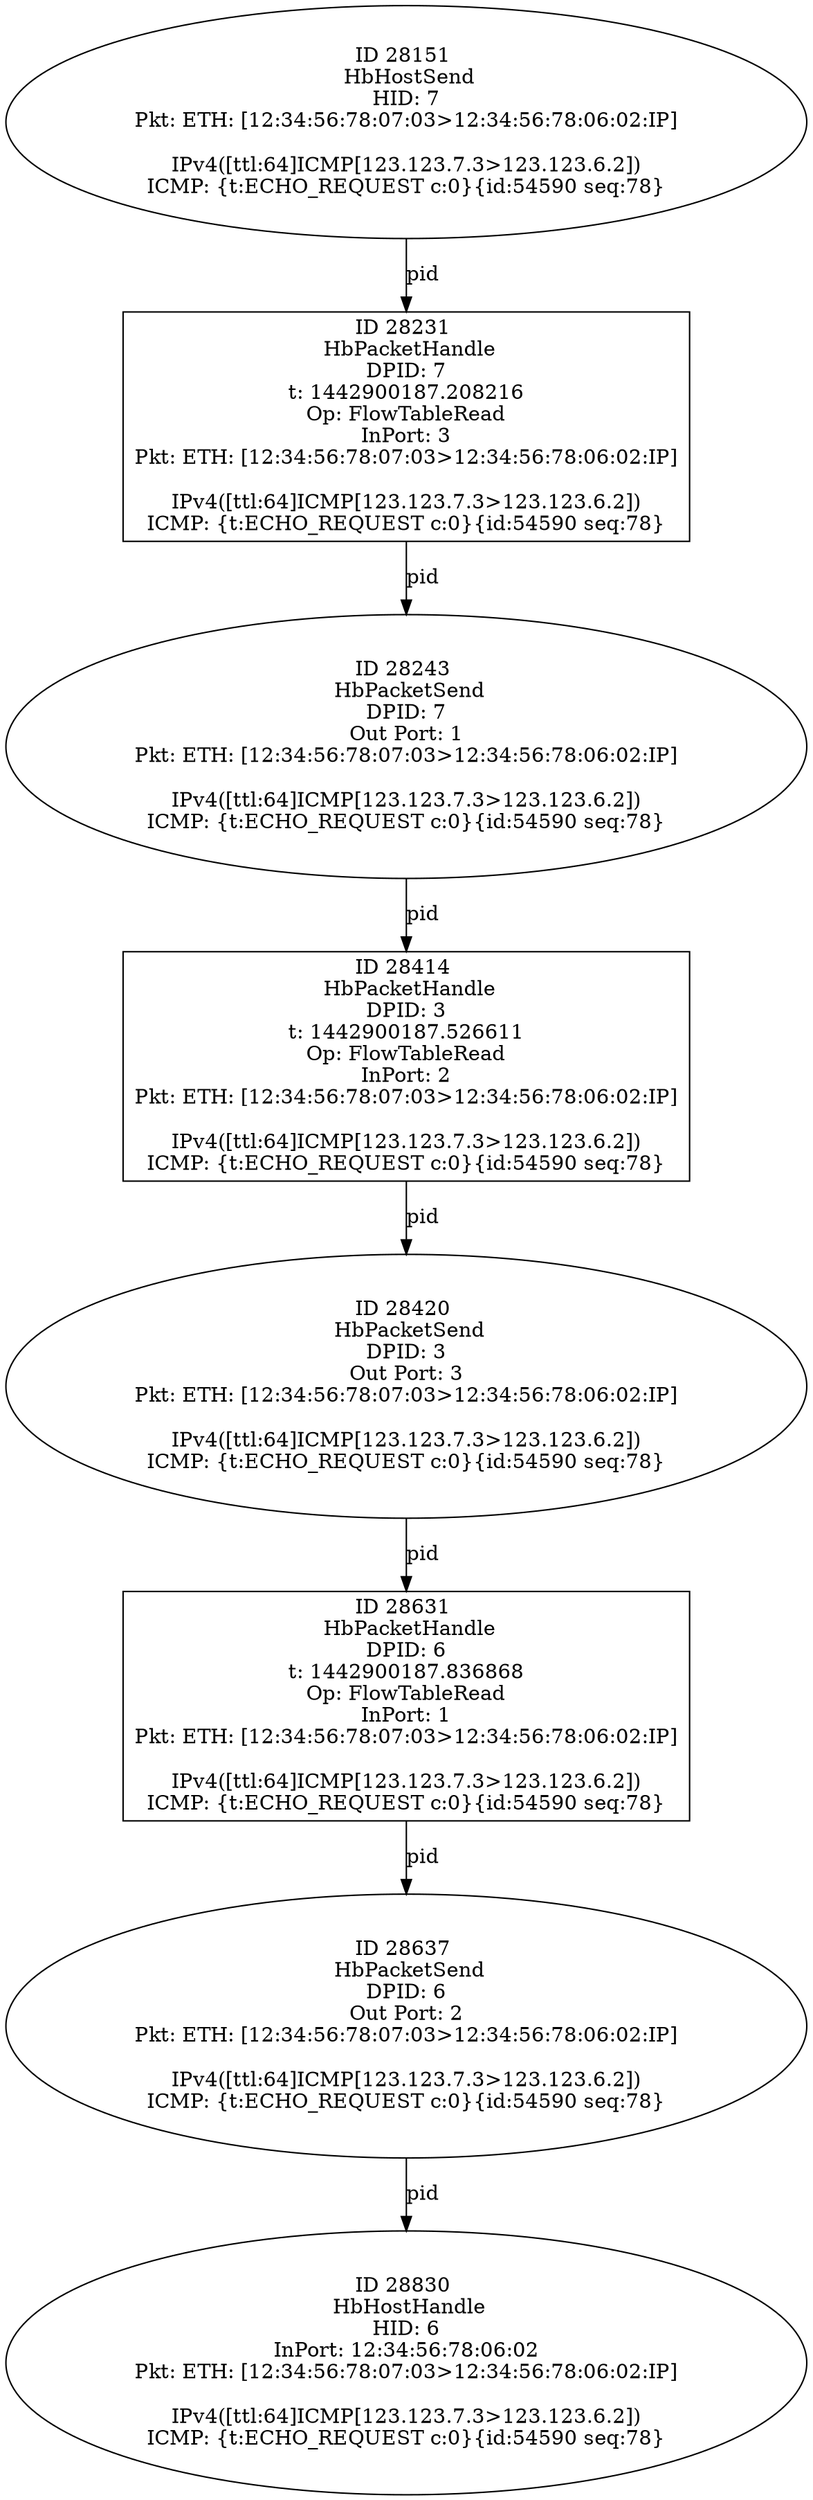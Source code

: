 strict digraph G {
28420 [shape=oval, event=<hb_events.HbPacketSend object at 0x10dc57e50>, label="ID 28420 
 HbPacketSend
DPID: 3
Out Port: 3
Pkt: ETH: [12:34:56:78:07:03>12:34:56:78:06:02:IP]

IPv4([ttl:64]ICMP[123.123.7.3>123.123.6.2])
ICMP: {t:ECHO_REQUEST c:0}{id:54590 seq:78}"];
28231 [shape=box, event=<hb_events.HbPacketHandle object at 0x10dbb7c10>, label="ID 28231 
 HbPacketHandle
DPID: 7
t: 1442900187.208216
Op: FlowTableRead
InPort: 3
Pkt: ETH: [12:34:56:78:07:03>12:34:56:78:06:02:IP]

IPv4([ttl:64]ICMP[123.123.7.3>123.123.6.2])
ICMP: {t:ECHO_REQUEST c:0}{id:54590 seq:78}"];
28151 [shape=oval, event=<hb_events.HbHostSend object at 0x10db87550>, label="ID 28151 
 HbHostSend
HID: 7
Pkt: ETH: [12:34:56:78:07:03>12:34:56:78:06:02:IP]

IPv4([ttl:64]ICMP[123.123.7.3>123.123.6.2])
ICMP: {t:ECHO_REQUEST c:0}{id:54590 seq:78}"];
28243 [shape=oval, event=<hb_events.HbPacketSend object at 0x10dbbda10>, label="ID 28243 
 HbPacketSend
DPID: 7
Out Port: 1
Pkt: ETH: [12:34:56:78:07:03>12:34:56:78:06:02:IP]

IPv4([ttl:64]ICMP[123.123.7.3>123.123.6.2])
ICMP: {t:ECHO_REQUEST c:0}{id:54590 seq:78}"];
28414 [shape=box, event=<hb_events.HbPacketHandle object at 0x10dc51390>, label="ID 28414 
 HbPacketHandle
DPID: 3
t: 1442900187.526611
Op: FlowTableRead
InPort: 2
Pkt: ETH: [12:34:56:78:07:03>12:34:56:78:06:02:IP]

IPv4([ttl:64]ICMP[123.123.7.3>123.123.6.2])
ICMP: {t:ECHO_REQUEST c:0}{id:54590 seq:78}"];
28631 [shape=box, event=<hb_events.HbPacketHandle object at 0x10dcf0fd0>, label="ID 28631 
 HbPacketHandle
DPID: 6
t: 1442900187.836868
Op: FlowTableRead
InPort: 1
Pkt: ETH: [12:34:56:78:07:03>12:34:56:78:06:02:IP]

IPv4([ttl:64]ICMP[123.123.7.3>123.123.6.2])
ICMP: {t:ECHO_REQUEST c:0}{id:54590 seq:78}"];
28637 [shape=oval, event=<hb_events.HbPacketSend object at 0x10dcff750>, label="ID 28637 
 HbPacketSend
DPID: 6
Out Port: 2
Pkt: ETH: [12:34:56:78:07:03>12:34:56:78:06:02:IP]

IPv4([ttl:64]ICMP[123.123.7.3>123.123.6.2])
ICMP: {t:ECHO_REQUEST c:0}{id:54590 seq:78}"];
28830 [shape=oval, event=<hb_events.HbHostHandle object at 0x10ddd43d0>, label="ID 28830 
 HbHostHandle
HID: 6
InPort: 12:34:56:78:06:02
Pkt: ETH: [12:34:56:78:07:03>12:34:56:78:06:02:IP]

IPv4([ttl:64]ICMP[123.123.7.3>123.123.6.2])
ICMP: {t:ECHO_REQUEST c:0}{id:54590 seq:78}"];
28420 -> 28631  [rel=pid, label=pid];
28231 -> 28243  [rel=pid, label=pid];
28151 -> 28231  [rel=pid, label=pid];
28243 -> 28414  [rel=pid, label=pid];
28631 -> 28637  [rel=pid, label=pid];
28637 -> 28830  [rel=pid, label=pid];
28414 -> 28420  [rel=pid, label=pid];
}
